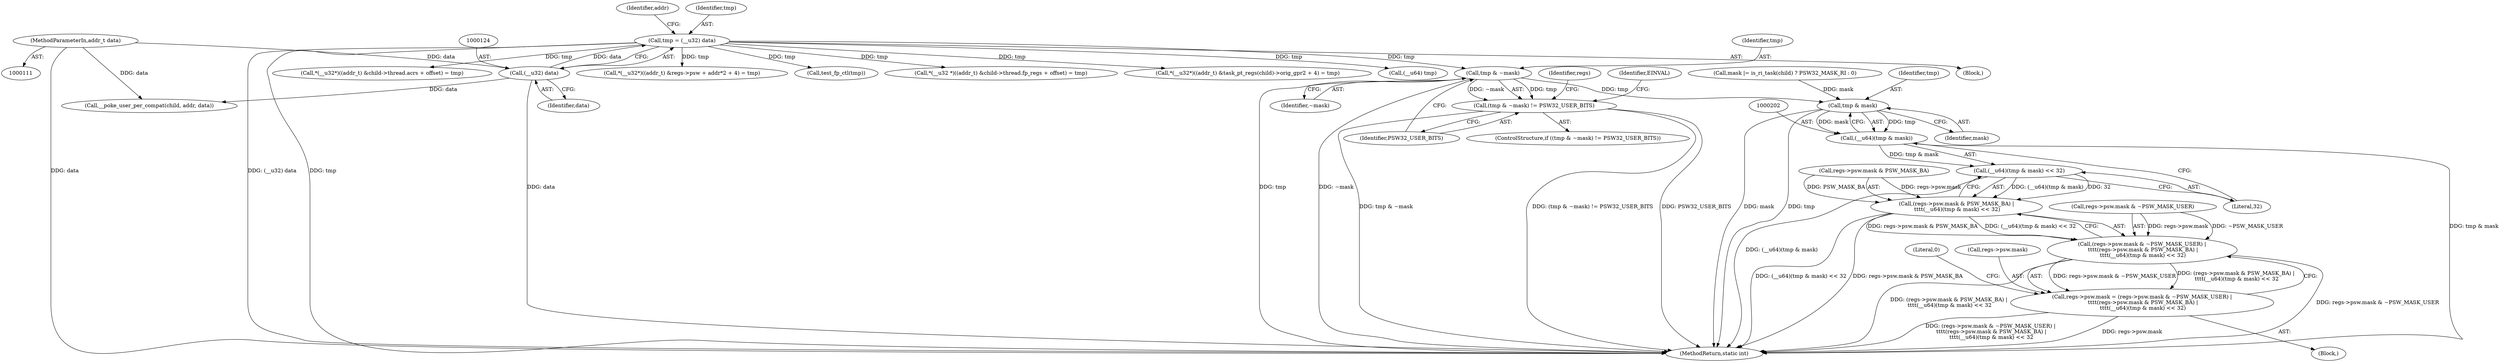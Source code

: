 digraph "1_linux_dab6cf55f81a6e16b8147aed9a843e1691dcd318_0@del" {
"1000171" [label="(Call,tmp & ~mask)"];
"1000121" [label="(Call,tmp = (__u32) data)"];
"1000123" [label="(Call,(__u32) data)"];
"1000114" [label="(MethodParameterIn,addr_t data)"];
"1000170" [label="(Call,(tmp & ~mask) != PSW32_USER_BITS)"];
"1000203" [label="(Call,tmp & mask)"];
"1000201" [label="(Call,(__u64)(tmp & mask))"];
"1000200" [label="(Call,(__u64)(tmp & mask) << 32)"];
"1000192" [label="(Call,(regs->psw.mask & PSW_MASK_BA) |\n \t\t\t\t(__u64)(tmp & mask) << 32)"];
"1000184" [label="(Call,(regs->psw.mask & ~PSW_MASK_USER) |\n \t\t\t\t(regs->psw.mask & PSW_MASK_BA) |\n \t\t\t\t(__u64)(tmp & mask) << 32)"];
"1000178" [label="(Call,regs->psw.mask = (regs->psw.mask & ~PSW_MASK_USER) |\n \t\t\t\t(regs->psw.mask & PSW_MASK_BA) |\n \t\t\t\t(__u64)(tmp & mask) << 32)"];
"1000173" [label="(Identifier,~mask)"];
"1000229" [label="(Call,(__u64) tmp)"];
"1000204" [label="(Identifier,tmp)"];
"1000193" [label="(Call,regs->psw.mask & PSW_MASK_BA)"];
"1000201" [label="(Call,(__u64)(tmp & mask))"];
"1000115" [label="(Block,)"];
"1000296" [label="(Call,*(__u32*)((addr_t) &child->thread.acrs + offset) = tmp)"];
"1000169" [label="(ControlStructure,if ((tmp & ~mask) != PSW32_USER_BITS))"];
"1000170" [label="(Call,(tmp & ~mask) != PSW32_USER_BITS)"];
"1000121" [label="(Call,tmp = (__u32) data)"];
"1000162" [label="(Call,mask |= is_ri_task(child) ? PSW32_MASK_RI : 0)"];
"1000192" [label="(Call,(regs->psw.mask & PSW_MASK_BA) |\n \t\t\t\t(__u64)(tmp & mask) << 32)"];
"1000129" [label="(Identifier,addr)"];
"1000172" [label="(Identifier,tmp)"];
"1000123" [label="(Call,(__u32) data)"];
"1000205" [label="(Identifier,mask)"];
"1000114" [label="(MethodParameterIn,addr_t data)"];
"1000181" [label="(Identifier,regs)"];
"1000125" [label="(Identifier,data)"];
"1000171" [label="(Call,tmp & ~mask)"];
"1000122" [label="(Identifier,tmp)"];
"1000445" [label="(MethodReturn,static int)"];
"1000184" [label="(Call,(regs->psw.mask & ~PSW_MASK_USER) |\n \t\t\t\t(regs->psw.mask & PSW_MASK_BA) |\n \t\t\t\t(__u64)(tmp & mask) << 32)"];
"1000200" [label="(Call,(__u64)(tmp & mask) << 32)"];
"1000254" [label="(Call,*(__u32*)((addr_t) &regs->psw + addr*2 + 4) = tmp)"];
"1000382" [label="(Call,test_fp_ctl(tmp))"];
"1000203" [label="(Call,tmp & mask)"];
"1000444" [label="(Literal,0)"];
"1000399" [label="(Call,*(__u32 *)((addr_t) &child->thread.fp_regs + offset) = tmp)"];
"1000206" [label="(Literal,32)"];
"1000324" [label="(Call,*(__u32*)((addr_t) &task_pt_regs(child)->orig_gpr2 + 4) = tmp)"];
"1000177" [label="(Identifier,EINVAL)"];
"1000179" [label="(Call,regs->psw.mask)"];
"1000439" [label="(Call,__poke_user_per_compat(child, addr, data))"];
"1000174" [label="(Identifier,PSW32_USER_BITS)"];
"1000157" [label="(Block,)"];
"1000185" [label="(Call,regs->psw.mask & ~PSW_MASK_USER)"];
"1000178" [label="(Call,regs->psw.mask = (regs->psw.mask & ~PSW_MASK_USER) |\n \t\t\t\t(regs->psw.mask & PSW_MASK_BA) |\n \t\t\t\t(__u64)(tmp & mask) << 32)"];
"1000171" -> "1000170"  [label="AST: "];
"1000171" -> "1000173"  [label="CFG: "];
"1000172" -> "1000171"  [label="AST: "];
"1000173" -> "1000171"  [label="AST: "];
"1000174" -> "1000171"  [label="CFG: "];
"1000171" -> "1000445"  [label="DDG: tmp"];
"1000171" -> "1000445"  [label="DDG: ~mask"];
"1000171" -> "1000170"  [label="DDG: tmp"];
"1000171" -> "1000170"  [label="DDG: ~mask"];
"1000121" -> "1000171"  [label="DDG: tmp"];
"1000171" -> "1000203"  [label="DDG: tmp"];
"1000121" -> "1000115"  [label="AST: "];
"1000121" -> "1000123"  [label="CFG: "];
"1000122" -> "1000121"  [label="AST: "];
"1000123" -> "1000121"  [label="AST: "];
"1000129" -> "1000121"  [label="CFG: "];
"1000121" -> "1000445"  [label="DDG: (__u32) data"];
"1000121" -> "1000445"  [label="DDG: tmp"];
"1000123" -> "1000121"  [label="DDG: data"];
"1000121" -> "1000229"  [label="DDG: tmp"];
"1000121" -> "1000254"  [label="DDG: tmp"];
"1000121" -> "1000296"  [label="DDG: tmp"];
"1000121" -> "1000324"  [label="DDG: tmp"];
"1000121" -> "1000382"  [label="DDG: tmp"];
"1000121" -> "1000399"  [label="DDG: tmp"];
"1000123" -> "1000125"  [label="CFG: "];
"1000124" -> "1000123"  [label="AST: "];
"1000125" -> "1000123"  [label="AST: "];
"1000123" -> "1000445"  [label="DDG: data"];
"1000114" -> "1000123"  [label="DDG: data"];
"1000123" -> "1000439"  [label="DDG: data"];
"1000114" -> "1000111"  [label="AST: "];
"1000114" -> "1000445"  [label="DDG: data"];
"1000114" -> "1000439"  [label="DDG: data"];
"1000170" -> "1000169"  [label="AST: "];
"1000170" -> "1000174"  [label="CFG: "];
"1000174" -> "1000170"  [label="AST: "];
"1000177" -> "1000170"  [label="CFG: "];
"1000181" -> "1000170"  [label="CFG: "];
"1000170" -> "1000445"  [label="DDG: tmp & ~mask"];
"1000170" -> "1000445"  [label="DDG: (tmp & ~mask) != PSW32_USER_BITS"];
"1000170" -> "1000445"  [label="DDG: PSW32_USER_BITS"];
"1000203" -> "1000201"  [label="AST: "];
"1000203" -> "1000205"  [label="CFG: "];
"1000204" -> "1000203"  [label="AST: "];
"1000205" -> "1000203"  [label="AST: "];
"1000201" -> "1000203"  [label="CFG: "];
"1000203" -> "1000445"  [label="DDG: mask"];
"1000203" -> "1000445"  [label="DDG: tmp"];
"1000203" -> "1000201"  [label="DDG: tmp"];
"1000203" -> "1000201"  [label="DDG: mask"];
"1000162" -> "1000203"  [label="DDG: mask"];
"1000201" -> "1000200"  [label="AST: "];
"1000202" -> "1000201"  [label="AST: "];
"1000206" -> "1000201"  [label="CFG: "];
"1000201" -> "1000445"  [label="DDG: tmp & mask"];
"1000201" -> "1000200"  [label="DDG: tmp & mask"];
"1000200" -> "1000192"  [label="AST: "];
"1000200" -> "1000206"  [label="CFG: "];
"1000206" -> "1000200"  [label="AST: "];
"1000192" -> "1000200"  [label="CFG: "];
"1000200" -> "1000445"  [label="DDG: (__u64)(tmp & mask)"];
"1000200" -> "1000192"  [label="DDG: (__u64)(tmp & mask)"];
"1000200" -> "1000192"  [label="DDG: 32"];
"1000192" -> "1000184"  [label="AST: "];
"1000193" -> "1000192"  [label="AST: "];
"1000184" -> "1000192"  [label="CFG: "];
"1000192" -> "1000445"  [label="DDG: (__u64)(tmp & mask) << 32"];
"1000192" -> "1000445"  [label="DDG: regs->psw.mask & PSW_MASK_BA"];
"1000192" -> "1000184"  [label="DDG: regs->psw.mask & PSW_MASK_BA"];
"1000192" -> "1000184"  [label="DDG: (__u64)(tmp & mask) << 32"];
"1000193" -> "1000192"  [label="DDG: regs->psw.mask"];
"1000193" -> "1000192"  [label="DDG: PSW_MASK_BA"];
"1000184" -> "1000178"  [label="AST: "];
"1000185" -> "1000184"  [label="AST: "];
"1000178" -> "1000184"  [label="CFG: "];
"1000184" -> "1000445"  [label="DDG: regs->psw.mask & ~PSW_MASK_USER"];
"1000184" -> "1000445"  [label="DDG: (regs->psw.mask & PSW_MASK_BA) |\n \t\t\t\t(__u64)(tmp & mask) << 32"];
"1000184" -> "1000178"  [label="DDG: regs->psw.mask & ~PSW_MASK_USER"];
"1000184" -> "1000178"  [label="DDG: (regs->psw.mask & PSW_MASK_BA) |\n \t\t\t\t(__u64)(tmp & mask) << 32"];
"1000185" -> "1000184"  [label="DDG: regs->psw.mask"];
"1000185" -> "1000184"  [label="DDG: ~PSW_MASK_USER"];
"1000178" -> "1000157"  [label="AST: "];
"1000179" -> "1000178"  [label="AST: "];
"1000444" -> "1000178"  [label="CFG: "];
"1000178" -> "1000445"  [label="DDG: regs->psw.mask"];
"1000178" -> "1000445"  [label="DDG: (regs->psw.mask & ~PSW_MASK_USER) |\n \t\t\t\t(regs->psw.mask & PSW_MASK_BA) |\n \t\t\t\t(__u64)(tmp & mask) << 32"];
}

